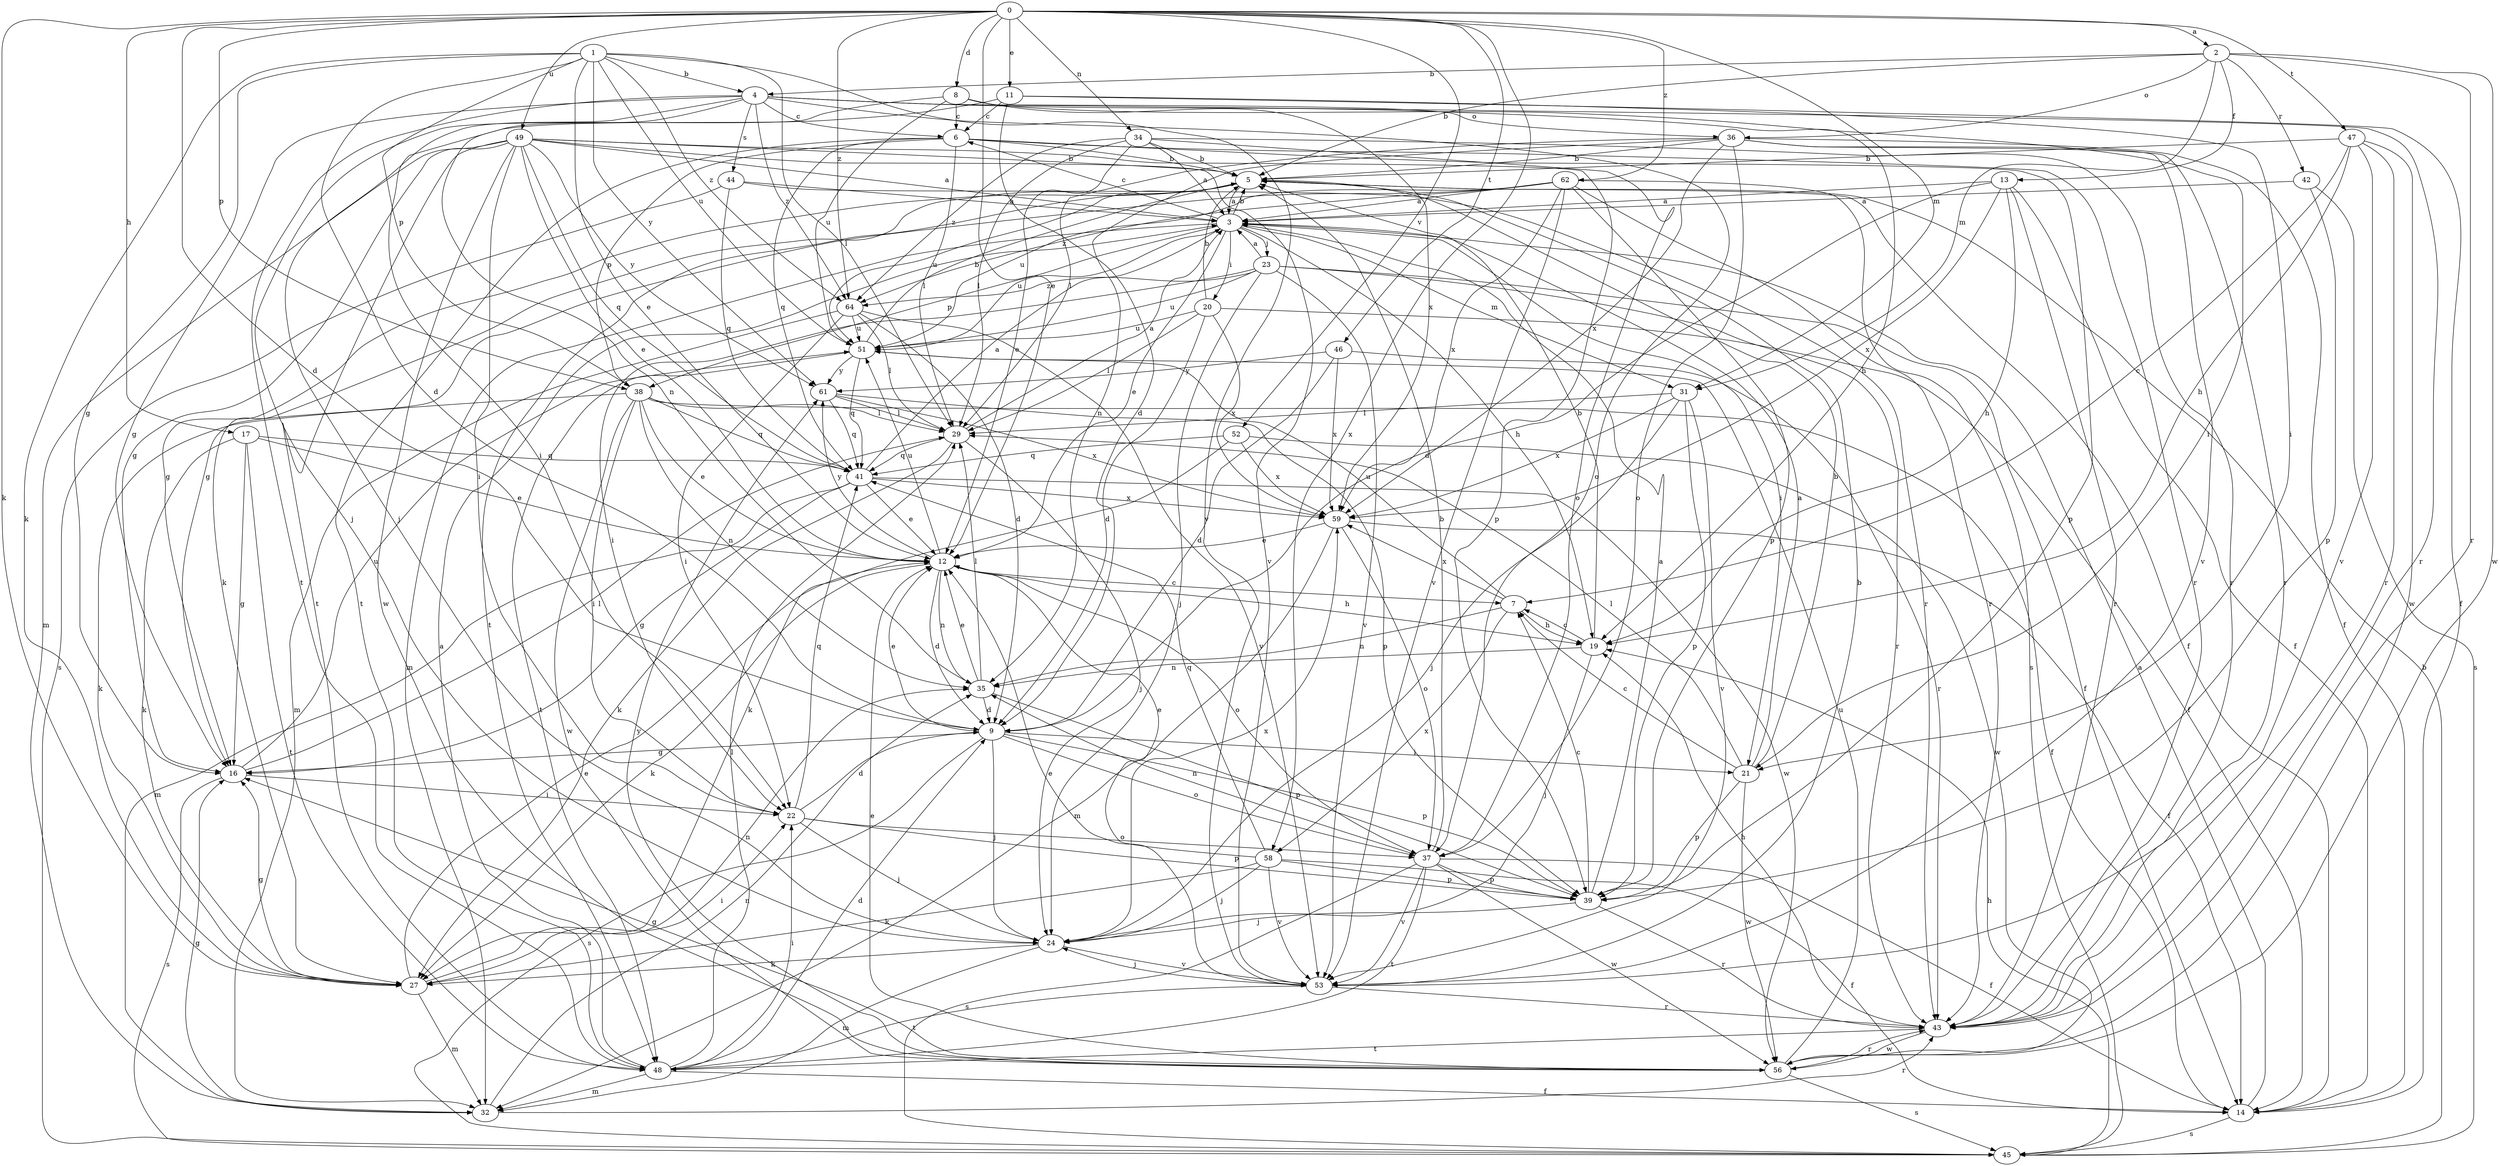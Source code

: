strict digraph  {
0;
1;
2;
3;
4;
5;
6;
7;
8;
9;
11;
12;
13;
14;
16;
17;
19;
20;
21;
22;
23;
24;
27;
29;
31;
32;
34;
35;
36;
37;
38;
39;
41;
42;
43;
44;
45;
46;
47;
48;
49;
51;
52;
53;
56;
58;
59;
61;
62;
64;
0 -> 2  [label=a];
0 -> 8  [label=d];
0 -> 9  [label=d];
0 -> 11  [label=e];
0 -> 12  [label=e];
0 -> 17  [label=h];
0 -> 27  [label=k];
0 -> 31  [label=m];
0 -> 34  [label=n];
0 -> 38  [label=p];
0 -> 46  [label=t];
0 -> 47  [label=t];
0 -> 49  [label=u];
0 -> 52  [label=v];
0 -> 58  [label=x];
0 -> 62  [label=z];
0 -> 64  [label=z];
1 -> 4  [label=b];
1 -> 9  [label=d];
1 -> 12  [label=e];
1 -> 16  [label=g];
1 -> 27  [label=k];
1 -> 29  [label=l];
1 -> 38  [label=p];
1 -> 51  [label=u];
1 -> 53  [label=v];
1 -> 61  [label=y];
1 -> 64  [label=z];
2 -> 4  [label=b];
2 -> 5  [label=b];
2 -> 13  [label=f];
2 -> 31  [label=m];
2 -> 36  [label=o];
2 -> 42  [label=r];
2 -> 43  [label=r];
2 -> 56  [label=w];
3 -> 5  [label=b];
3 -> 6  [label=c];
3 -> 12  [label=e];
3 -> 19  [label=h];
3 -> 20  [label=i];
3 -> 21  [label=i];
3 -> 23  [label=j];
3 -> 31  [label=m];
3 -> 32  [label=m];
3 -> 38  [label=p];
3 -> 51  [label=u];
4 -> 6  [label=c];
4 -> 16  [label=g];
4 -> 19  [label=h];
4 -> 24  [label=j];
4 -> 35  [label=n];
4 -> 36  [label=o];
4 -> 37  [label=o];
4 -> 43  [label=r];
4 -> 44  [label=s];
4 -> 48  [label=t];
4 -> 64  [label=z];
5 -> 3  [label=a];
5 -> 14  [label=f];
5 -> 16  [label=g];
5 -> 27  [label=k];
5 -> 48  [label=t];
5 -> 51  [label=u];
6 -> 5  [label=b];
6 -> 29  [label=l];
6 -> 38  [label=p];
6 -> 39  [label=p];
6 -> 41  [label=q];
6 -> 43  [label=r];
6 -> 48  [label=t];
7 -> 19  [label=h];
7 -> 35  [label=n];
7 -> 51  [label=u];
7 -> 58  [label=x];
7 -> 59  [label=x];
8 -> 6  [label=c];
8 -> 21  [label=i];
8 -> 24  [label=j];
8 -> 51  [label=u];
8 -> 59  [label=x];
9 -> 12  [label=e];
9 -> 16  [label=g];
9 -> 21  [label=i];
9 -> 24  [label=j];
9 -> 37  [label=o];
9 -> 39  [label=p];
9 -> 45  [label=s];
11 -> 6  [label=c];
11 -> 9  [label=d];
11 -> 14  [label=f];
11 -> 21  [label=i];
11 -> 22  [label=i];
12 -> 7  [label=c];
12 -> 9  [label=d];
12 -> 19  [label=h];
12 -> 27  [label=k];
12 -> 35  [label=n];
12 -> 37  [label=o];
12 -> 51  [label=u];
12 -> 61  [label=y];
13 -> 3  [label=a];
13 -> 9  [label=d];
13 -> 14  [label=f];
13 -> 19  [label=h];
13 -> 43  [label=r];
13 -> 59  [label=x];
14 -> 3  [label=a];
14 -> 45  [label=s];
16 -> 22  [label=i];
16 -> 29  [label=l];
16 -> 45  [label=s];
16 -> 51  [label=u];
17 -> 12  [label=e];
17 -> 16  [label=g];
17 -> 27  [label=k];
17 -> 41  [label=q];
17 -> 48  [label=t];
19 -> 5  [label=b];
19 -> 7  [label=c];
19 -> 24  [label=j];
19 -> 35  [label=n];
20 -> 5  [label=b];
20 -> 9  [label=d];
20 -> 14  [label=f];
20 -> 29  [label=l];
20 -> 51  [label=u];
20 -> 59  [label=x];
21 -> 3  [label=a];
21 -> 5  [label=b];
21 -> 7  [label=c];
21 -> 29  [label=l];
21 -> 39  [label=p];
21 -> 56  [label=w];
22 -> 9  [label=d];
22 -> 24  [label=j];
22 -> 37  [label=o];
22 -> 39  [label=p];
22 -> 41  [label=q];
23 -> 3  [label=a];
23 -> 14  [label=f];
23 -> 22  [label=i];
23 -> 24  [label=j];
23 -> 43  [label=r];
23 -> 51  [label=u];
23 -> 53  [label=v];
23 -> 64  [label=z];
24 -> 27  [label=k];
24 -> 32  [label=m];
24 -> 53  [label=v];
24 -> 59  [label=x];
27 -> 12  [label=e];
27 -> 16  [label=g];
27 -> 22  [label=i];
27 -> 32  [label=m];
27 -> 35  [label=n];
29 -> 3  [label=a];
29 -> 24  [label=j];
29 -> 27  [label=k];
29 -> 41  [label=q];
31 -> 24  [label=j];
31 -> 29  [label=l];
31 -> 39  [label=p];
31 -> 53  [label=v];
31 -> 59  [label=x];
32 -> 16  [label=g];
32 -> 35  [label=n];
32 -> 43  [label=r];
34 -> 3  [label=a];
34 -> 5  [label=b];
34 -> 12  [label=e];
34 -> 29  [label=l];
34 -> 37  [label=o];
34 -> 43  [label=r];
34 -> 64  [label=z];
35 -> 9  [label=d];
35 -> 12  [label=e];
35 -> 29  [label=l];
35 -> 39  [label=p];
36 -> 5  [label=b];
36 -> 14  [label=f];
36 -> 29  [label=l];
36 -> 35  [label=n];
36 -> 37  [label=o];
36 -> 43  [label=r];
36 -> 53  [label=v];
36 -> 59  [label=x];
37 -> 5  [label=b];
37 -> 14  [label=f];
37 -> 35  [label=n];
37 -> 39  [label=p];
37 -> 45  [label=s];
37 -> 48  [label=t];
37 -> 53  [label=v];
37 -> 56  [label=w];
38 -> 12  [label=e];
38 -> 14  [label=f];
38 -> 22  [label=i];
38 -> 27  [label=k];
38 -> 29  [label=l];
38 -> 35  [label=n];
38 -> 41  [label=q];
38 -> 56  [label=w];
39 -> 3  [label=a];
39 -> 7  [label=c];
39 -> 24  [label=j];
39 -> 43  [label=r];
41 -> 3  [label=a];
41 -> 12  [label=e];
41 -> 16  [label=g];
41 -> 32  [label=m];
41 -> 56  [label=w];
41 -> 59  [label=x];
42 -> 3  [label=a];
42 -> 39  [label=p];
42 -> 45  [label=s];
43 -> 19  [label=h];
43 -> 48  [label=t];
43 -> 56  [label=w];
44 -> 3  [label=a];
44 -> 41  [label=q];
44 -> 43  [label=r];
44 -> 45  [label=s];
45 -> 5  [label=b];
45 -> 19  [label=h];
46 -> 9  [label=d];
46 -> 43  [label=r];
46 -> 59  [label=x];
46 -> 61  [label=y];
47 -> 5  [label=b];
47 -> 7  [label=c];
47 -> 19  [label=h];
47 -> 43  [label=r];
47 -> 53  [label=v];
47 -> 56  [label=w];
48 -> 3  [label=a];
48 -> 9  [label=d];
48 -> 14  [label=f];
48 -> 22  [label=i];
48 -> 29  [label=l];
48 -> 32  [label=m];
49 -> 3  [label=a];
49 -> 5  [label=b];
49 -> 12  [label=e];
49 -> 16  [label=g];
49 -> 22  [label=i];
49 -> 32  [label=m];
49 -> 39  [label=p];
49 -> 41  [label=q];
49 -> 48  [label=t];
49 -> 53  [label=v];
49 -> 56  [label=w];
49 -> 61  [label=y];
51 -> 5  [label=b];
51 -> 41  [label=q];
51 -> 48  [label=t];
51 -> 61  [label=y];
52 -> 27  [label=k];
52 -> 41  [label=q];
52 -> 56  [label=w];
52 -> 59  [label=x];
53 -> 5  [label=b];
53 -> 12  [label=e];
53 -> 24  [label=j];
53 -> 43  [label=r];
53 -> 48  [label=t];
56 -> 12  [label=e];
56 -> 16  [label=g];
56 -> 43  [label=r];
56 -> 45  [label=s];
56 -> 51  [label=u];
56 -> 61  [label=y];
58 -> 12  [label=e];
58 -> 14  [label=f];
58 -> 24  [label=j];
58 -> 27  [label=k];
58 -> 39  [label=p];
58 -> 41  [label=q];
58 -> 53  [label=v];
59 -> 12  [label=e];
59 -> 14  [label=f];
59 -> 32  [label=m];
59 -> 37  [label=o];
61 -> 29  [label=l];
61 -> 39  [label=p];
61 -> 41  [label=q];
61 -> 59  [label=x];
62 -> 3  [label=a];
62 -> 16  [label=g];
62 -> 39  [label=p];
62 -> 43  [label=r];
62 -> 45  [label=s];
62 -> 51  [label=u];
62 -> 53  [label=v];
62 -> 59  [label=x];
62 -> 64  [label=z];
64 -> 9  [label=d];
64 -> 22  [label=i];
64 -> 29  [label=l];
64 -> 32  [label=m];
64 -> 51  [label=u];
64 -> 53  [label=v];
}
